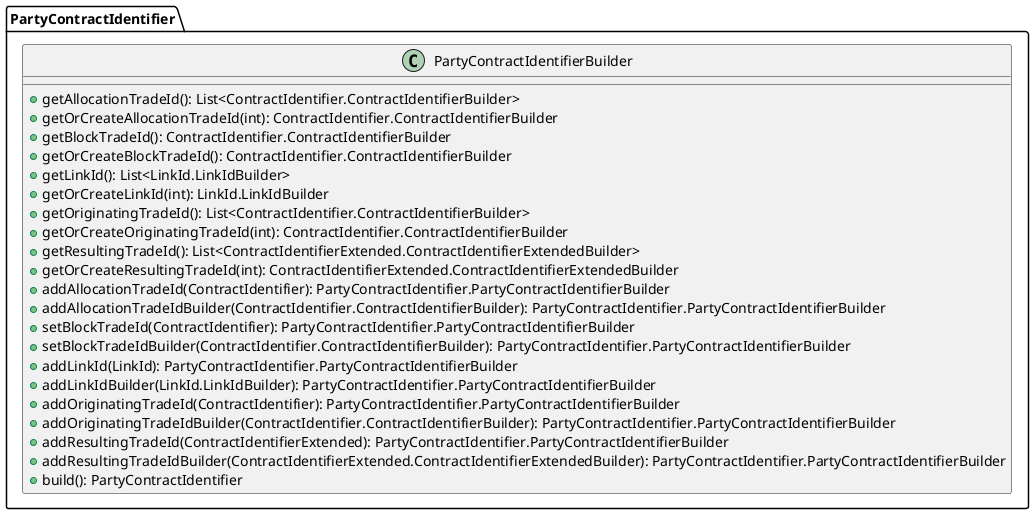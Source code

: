 @startuml

    class PartyContractIdentifier.PartyContractIdentifierBuilder [[PartyContractIdentifier.PartyContractIdentifierBuilder.html]] {
        +getAllocationTradeId(): List<ContractIdentifier.ContractIdentifierBuilder>
        +getOrCreateAllocationTradeId(int): ContractIdentifier.ContractIdentifierBuilder
        +getBlockTradeId(): ContractIdentifier.ContractIdentifierBuilder
        +getOrCreateBlockTradeId(): ContractIdentifier.ContractIdentifierBuilder
        +getLinkId(): List<LinkId.LinkIdBuilder>
        +getOrCreateLinkId(int): LinkId.LinkIdBuilder
        +getOriginatingTradeId(): List<ContractIdentifier.ContractIdentifierBuilder>
        +getOrCreateOriginatingTradeId(int): ContractIdentifier.ContractIdentifierBuilder
        +getResultingTradeId(): List<ContractIdentifierExtended.ContractIdentifierExtendedBuilder>
        +getOrCreateResultingTradeId(int): ContractIdentifierExtended.ContractIdentifierExtendedBuilder
        +addAllocationTradeId(ContractIdentifier): PartyContractIdentifier.PartyContractIdentifierBuilder
        +addAllocationTradeIdBuilder(ContractIdentifier.ContractIdentifierBuilder): PartyContractIdentifier.PartyContractIdentifierBuilder
        +setBlockTradeId(ContractIdentifier): PartyContractIdentifier.PartyContractIdentifierBuilder
        +setBlockTradeIdBuilder(ContractIdentifier.ContractIdentifierBuilder): PartyContractIdentifier.PartyContractIdentifierBuilder
        +addLinkId(LinkId): PartyContractIdentifier.PartyContractIdentifierBuilder
        +addLinkIdBuilder(LinkId.LinkIdBuilder): PartyContractIdentifier.PartyContractIdentifierBuilder
        +addOriginatingTradeId(ContractIdentifier): PartyContractIdentifier.PartyContractIdentifierBuilder
        +addOriginatingTradeIdBuilder(ContractIdentifier.ContractIdentifierBuilder): PartyContractIdentifier.PartyContractIdentifierBuilder
        +addResultingTradeId(ContractIdentifierExtended): PartyContractIdentifier.PartyContractIdentifierBuilder
        +addResultingTradeIdBuilder(ContractIdentifierExtended.ContractIdentifierExtendedBuilder): PartyContractIdentifier.PartyContractIdentifierBuilder
        +build(): PartyContractIdentifier
    }

@enduml
